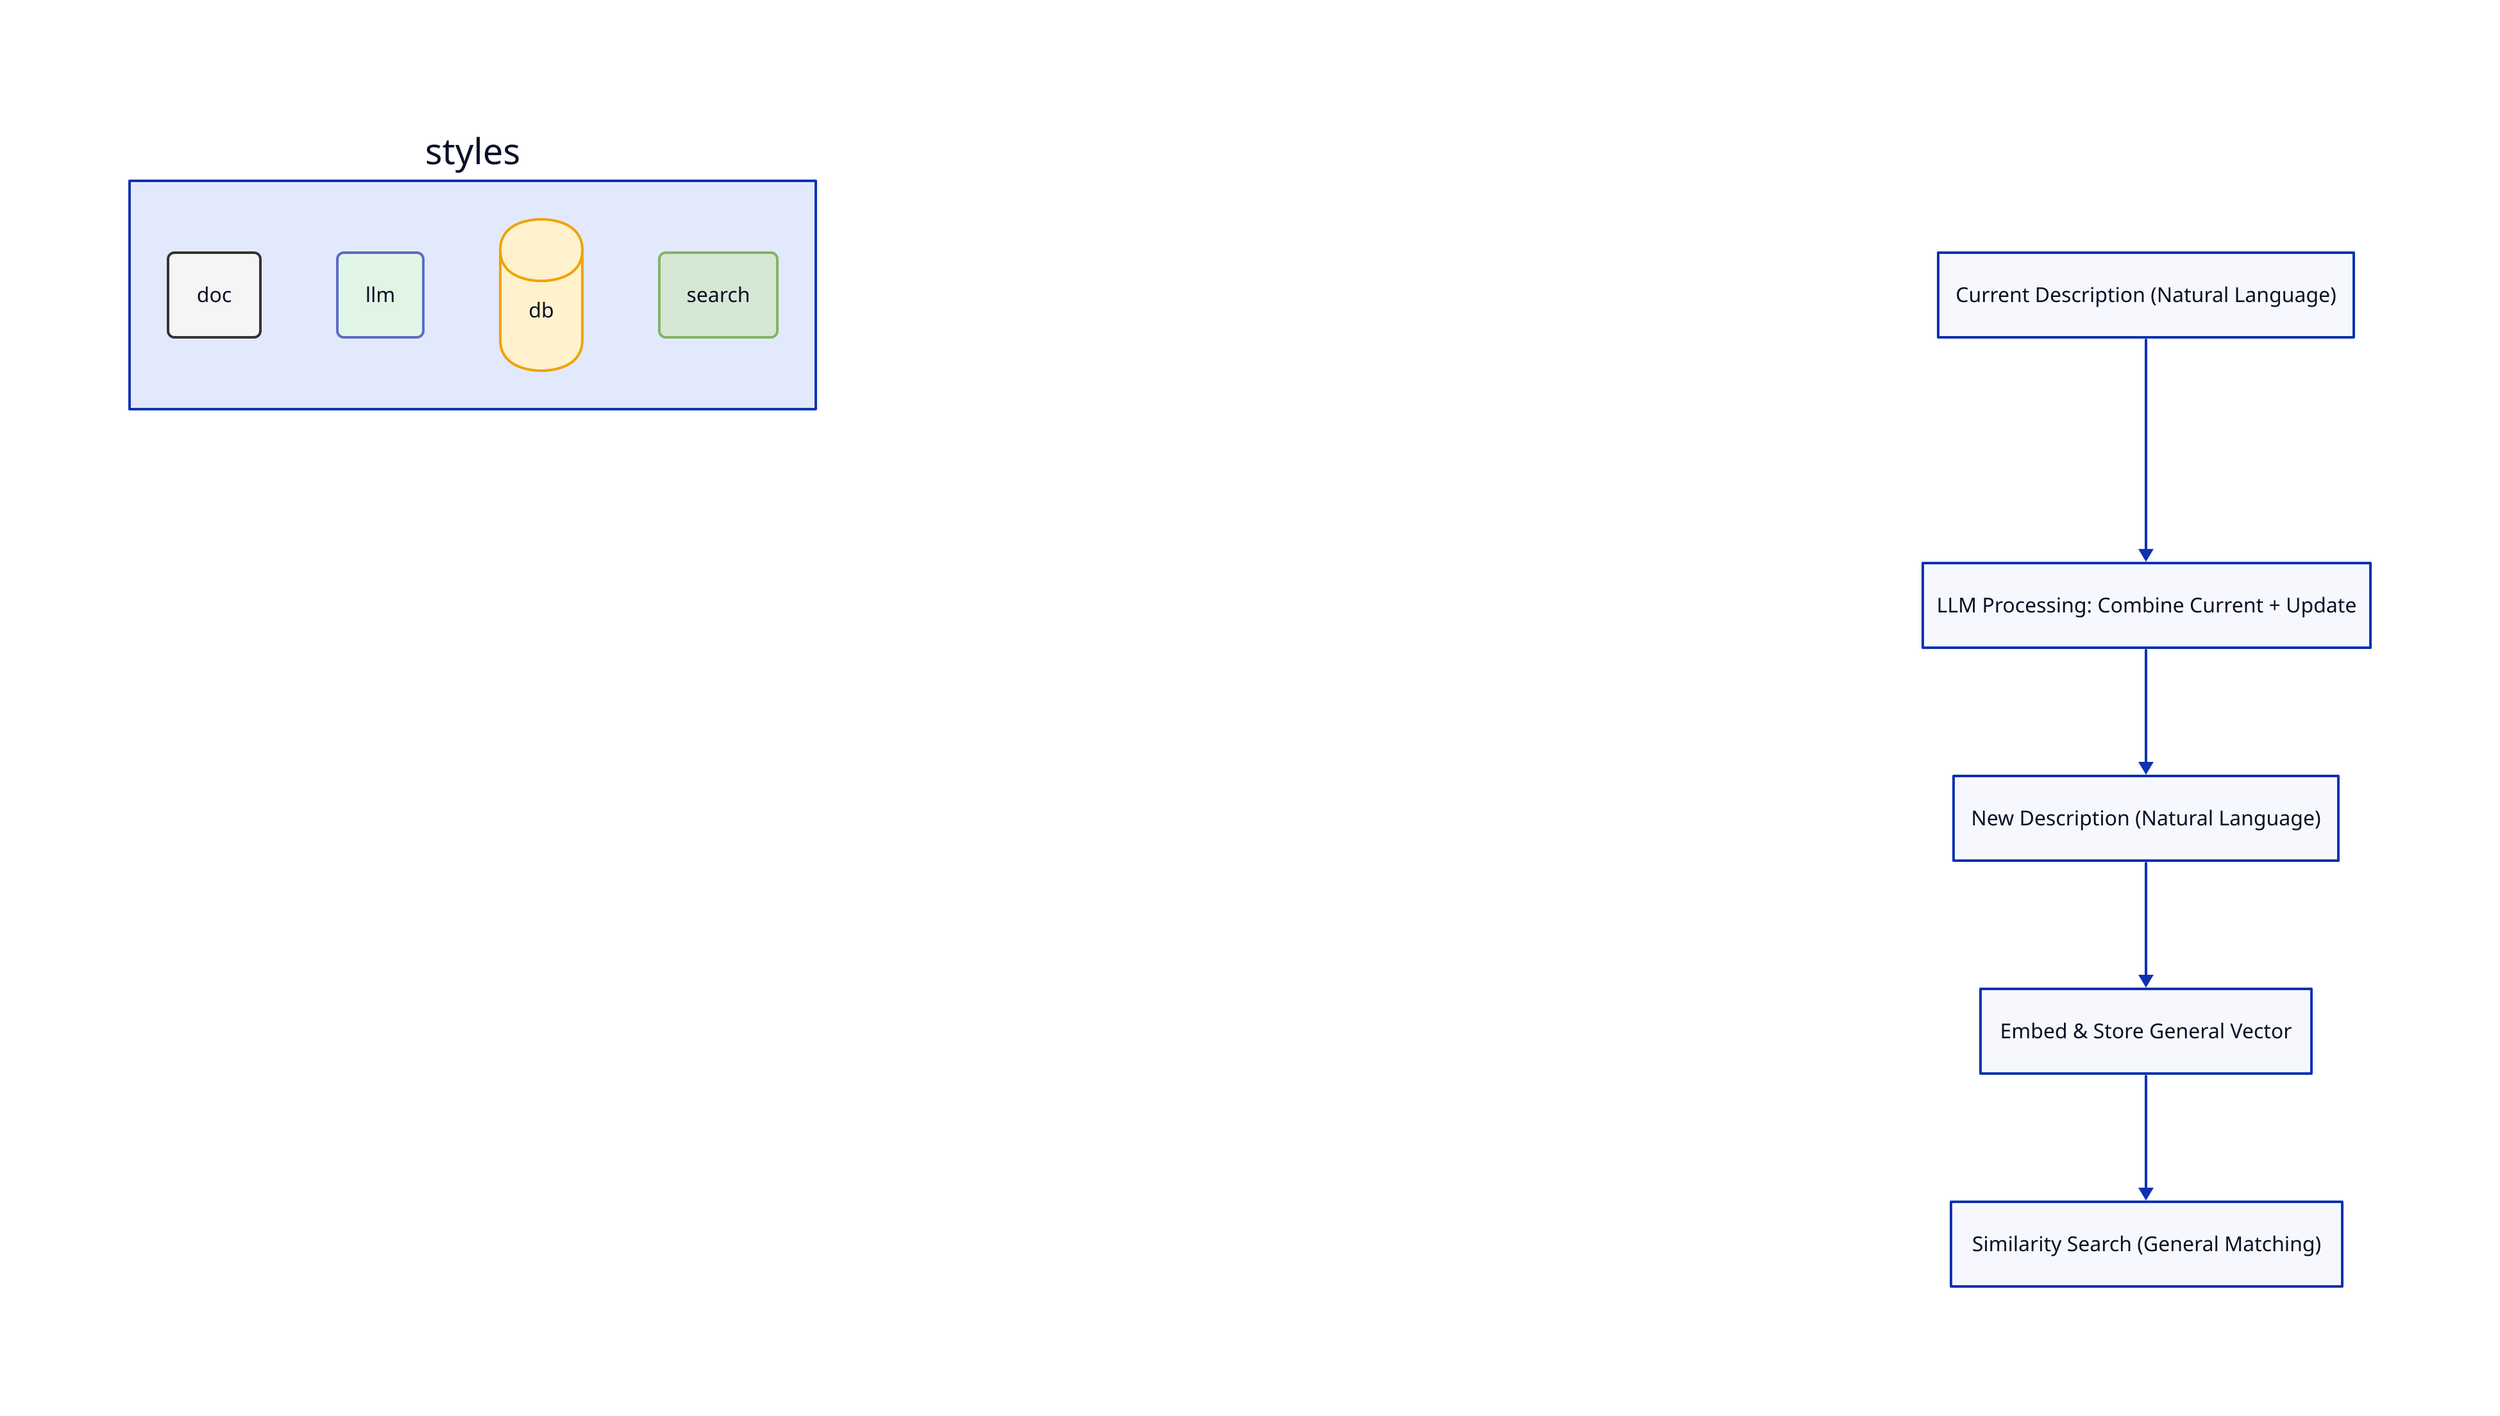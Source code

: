 # Profile Update Cycle
direction: down

styles: {
  doc: { shape: rectangle; style: { fill: '#f5f5f5'; stroke: '#333'; border-radius: 5 } }
  llm: { shape: rectangle; style: { fill: '#e1f5e7'; stroke: '#5c6bc0'; border-radius: 5 } }
  db:  { shape: cylinder;  style: { fill: '#fff2cc'; stroke: '#f0a202' } }
  search: { shape: rectangle; style: { fill: '#d5e8d4'; stroke: '#82b366'; border-radius: 5 } }
}

CurrentDesc: { class: doc; label: 'Current Description (Natural Language)' }
LLMProcess: { class: llm; label: 'LLM Processing: Combine Current + Update' }
NewDesc: { class: doc; label: 'New Description (Natural Language)' }
VectorEmbed: { class: db; label: 'Embed & Store General Vector' }
SimilaritySearch: { class: search; label: 'Similarity Search (General Matching)' }

CurrentDesc -> LLMProcess
LLMProcess -> NewDesc
NewDesc -> VectorEmbed
VectorEmbed -> SimilaritySearch

Note: |md
  This cycle keeps the user vector in sync with the latest
  human-readable description via LLM and vector embedding.
|
Note.style: { fill: '#f5f5f5'; stroke: '#333'; border-radius: 5 } 